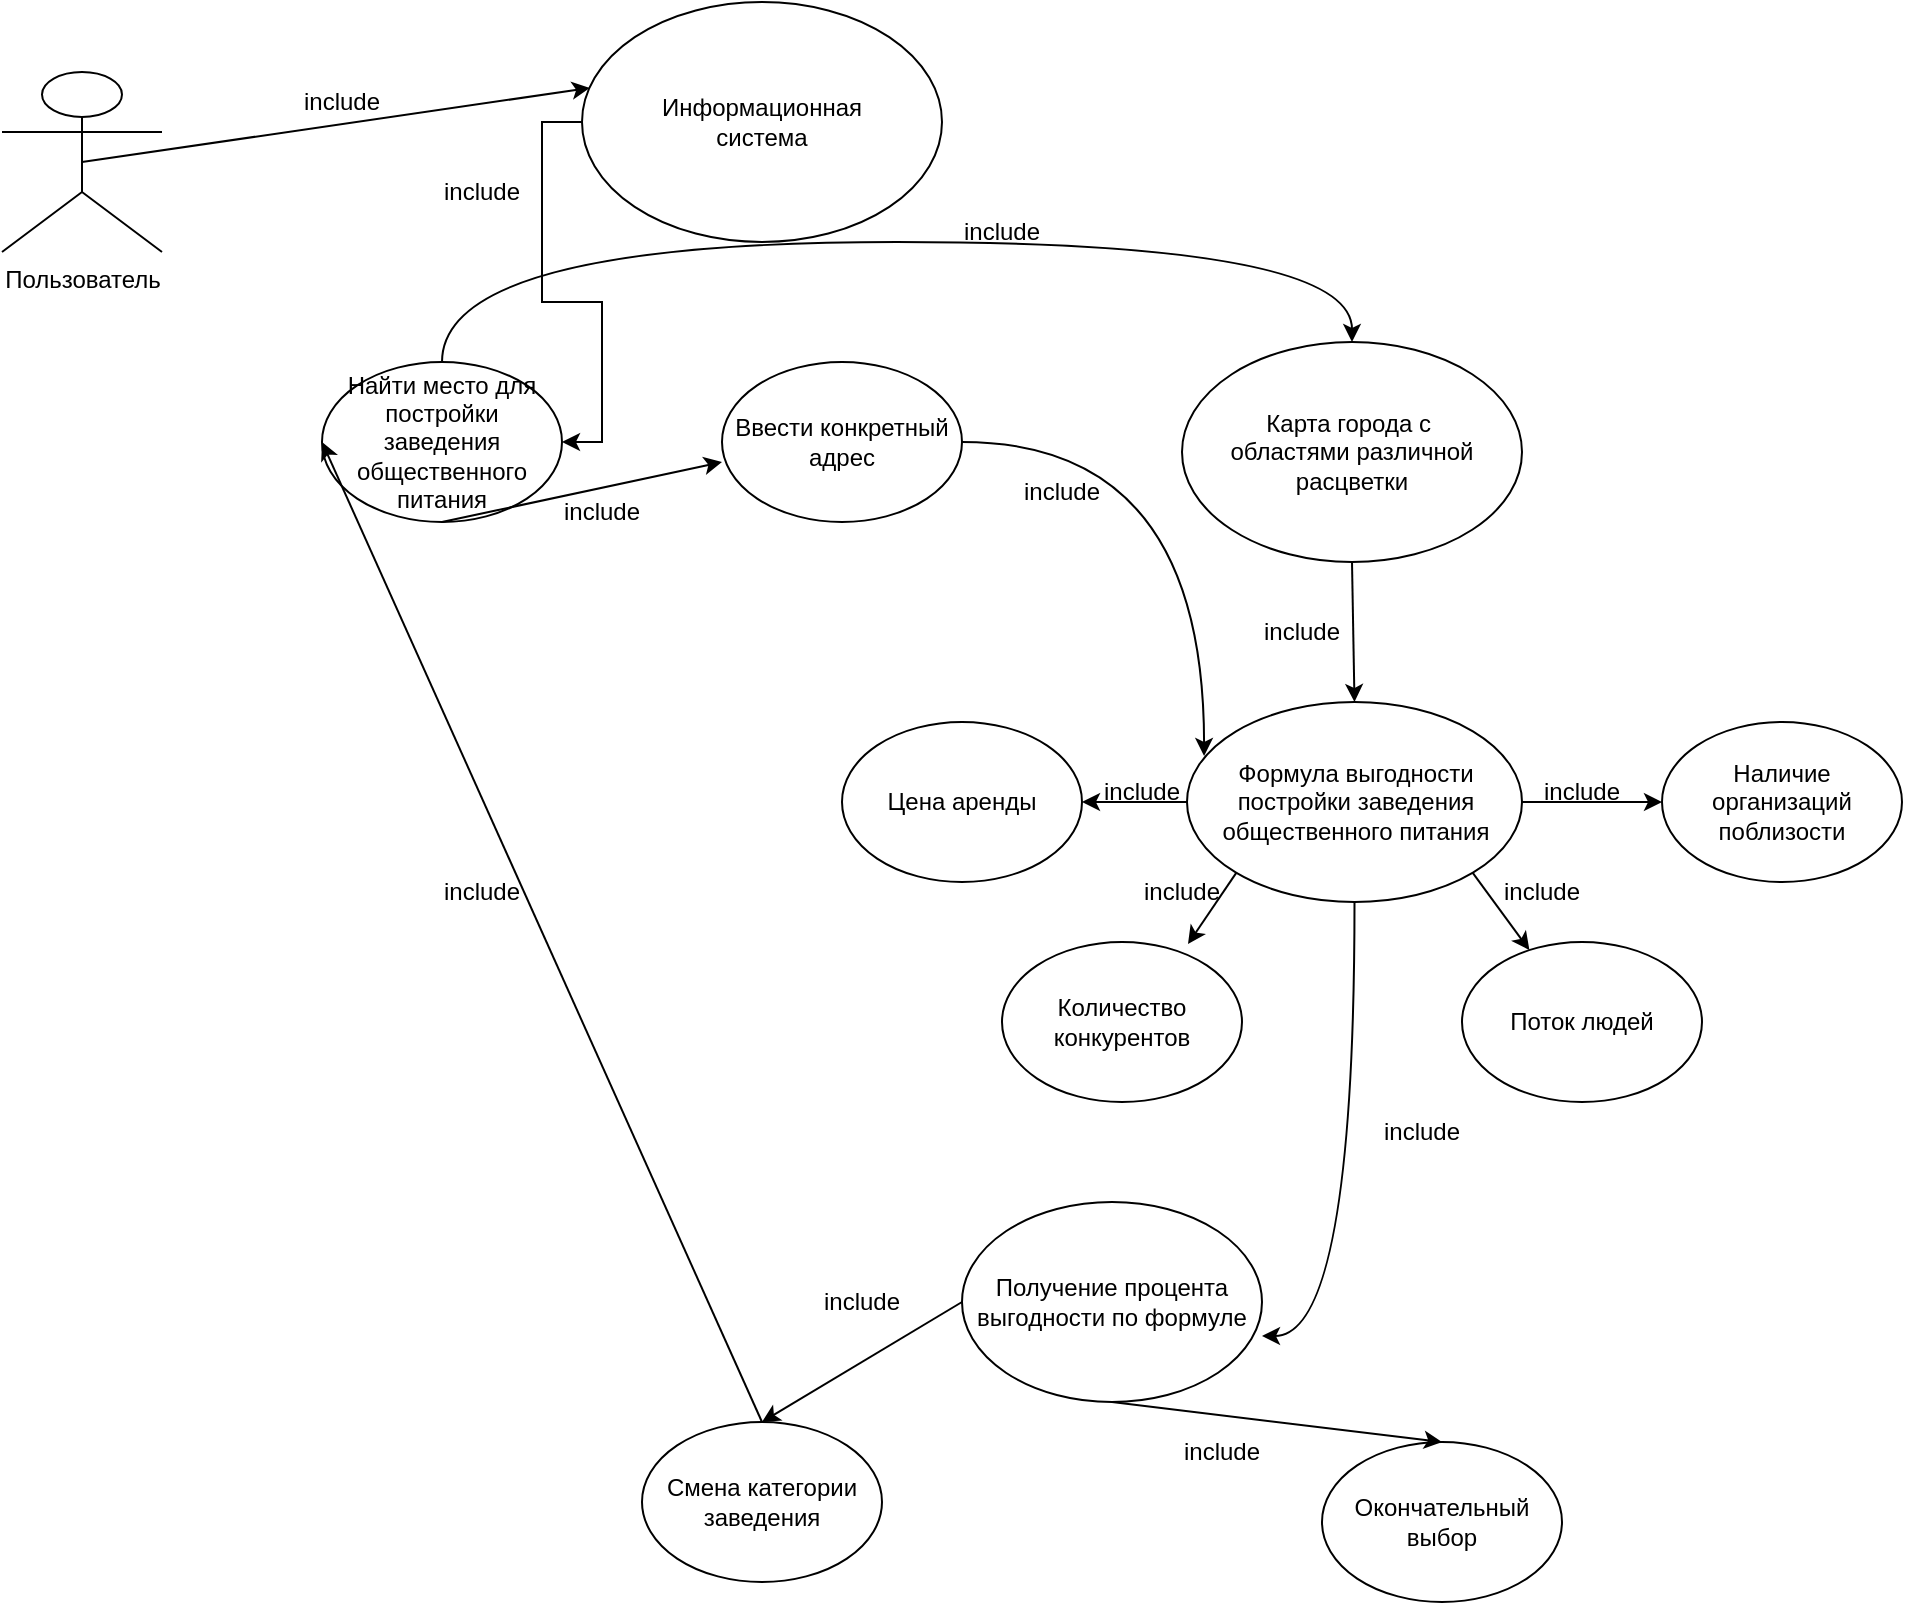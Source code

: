 <mxfile version="20.7.4" type="github">
  <diagram id="evIK6hi9-H3vUto9CSPa" name="Страница 1">
    <mxGraphModel dx="1687" dy="869" grid="1" gridSize="10" guides="1" tooltips="1" connect="1" arrows="1" fold="1" page="1" pageScale="1" pageWidth="2339" pageHeight="3300" math="0" shadow="0">
      <root>
        <mxCell id="0" />
        <mxCell id="1" parent="0" />
        <mxCell id="R_8RCk8jp2wtUIdCuoWz-1" value="Пользователь" style="shape=umlActor;verticalLabelPosition=bottom;verticalAlign=top;html=1;outlineConnect=0;" parent="1" vertex="1">
          <mxGeometry x="370" y="135" width="80" height="90" as="geometry" />
        </mxCell>
        <mxCell id="o1isj-nAHH9bJfHxb-3l-3" style="edgeStyle=orthogonalEdgeStyle;rounded=0;orthogonalLoop=1;jettySize=auto;html=1;entryX=1;entryY=0.5;entryDx=0;entryDy=0;" edge="1" parent="1" source="R_8RCk8jp2wtUIdCuoWz-2" target="R_8RCk8jp2wtUIdCuoWz-25">
          <mxGeometry relative="1" as="geometry" />
        </mxCell>
        <mxCell id="R_8RCk8jp2wtUIdCuoWz-2" value="Информационная&lt;br&gt;система" style="ellipse;whiteSpace=wrap;html=1;" parent="1" vertex="1">
          <mxGeometry x="660" y="100" width="180" height="120" as="geometry" />
        </mxCell>
        <mxCell id="R_8RCk8jp2wtUIdCuoWz-4" value="Карта города с&amp;nbsp;&lt;br&gt;областями различной расцветки" style="ellipse;whiteSpace=wrap;html=1;" parent="1" vertex="1">
          <mxGeometry x="960" y="270" width="170" height="110" as="geometry" />
        </mxCell>
        <mxCell id="o1isj-nAHH9bJfHxb-3l-7" style="edgeStyle=orthogonalEdgeStyle;curved=1;rounded=0;orthogonalLoop=1;jettySize=auto;html=1;entryX=1;entryY=0.67;entryDx=0;entryDy=0;entryPerimeter=0;" edge="1" parent="1" source="R_8RCk8jp2wtUIdCuoWz-5" target="R_8RCk8jp2wtUIdCuoWz-31">
          <mxGeometry relative="1" as="geometry" />
        </mxCell>
        <mxCell id="R_8RCk8jp2wtUIdCuoWz-5" value="Формула выгодности&lt;br&gt;постройки заведения&lt;br&gt;общественного питания" style="ellipse;whiteSpace=wrap;html=1;" parent="1" vertex="1">
          <mxGeometry x="962.5" y="450" width="167.5" height="100" as="geometry" />
        </mxCell>
        <mxCell id="R_8RCk8jp2wtUIdCuoWz-6" value="" style="endArrow=classic;html=1;rounded=0;exitX=0.5;exitY=1;exitDx=0;exitDy=0;entryX=0.5;entryY=0;entryDx=0;entryDy=0;" parent="1" source="R_8RCk8jp2wtUIdCuoWz-4" target="R_8RCk8jp2wtUIdCuoWz-5" edge="1">
          <mxGeometry width="50" height="50" relative="1" as="geometry">
            <mxPoint x="910" y="440" as="sourcePoint" />
            <mxPoint x="960" y="390" as="targetPoint" />
          </mxGeometry>
        </mxCell>
        <mxCell id="R_8RCk8jp2wtUIdCuoWz-7" value="Наличие организаций поблизости" style="ellipse;whiteSpace=wrap;html=1;" parent="1" vertex="1">
          <mxGeometry x="1200" y="460" width="120" height="80" as="geometry" />
        </mxCell>
        <mxCell id="R_8RCk8jp2wtUIdCuoWz-8" value="Количество конкурентов" style="ellipse;whiteSpace=wrap;html=1;" parent="1" vertex="1">
          <mxGeometry x="870" y="570" width="120" height="80" as="geometry" />
        </mxCell>
        <mxCell id="R_8RCk8jp2wtUIdCuoWz-9" value="Поток людей" style="ellipse;whiteSpace=wrap;html=1;" parent="1" vertex="1">
          <mxGeometry x="1100" y="570" width="120" height="80" as="geometry" />
        </mxCell>
        <mxCell id="R_8RCk8jp2wtUIdCuoWz-10" value="Цена аренды" style="ellipse;whiteSpace=wrap;html=1;" parent="1" vertex="1">
          <mxGeometry x="790" y="460" width="120" height="80" as="geometry" />
        </mxCell>
        <mxCell id="R_8RCk8jp2wtUIdCuoWz-12" value="" style="endArrow=classic;html=1;rounded=0;exitX=0;exitY=0.5;exitDx=0;exitDy=0;entryX=1;entryY=0.5;entryDx=0;entryDy=0;" parent="1" source="R_8RCk8jp2wtUIdCuoWz-5" target="R_8RCk8jp2wtUIdCuoWz-10" edge="1">
          <mxGeometry width="50" height="50" relative="1" as="geometry">
            <mxPoint x="820" y="370" as="sourcePoint" />
            <mxPoint x="870" y="320" as="targetPoint" />
          </mxGeometry>
        </mxCell>
        <mxCell id="R_8RCk8jp2wtUIdCuoWz-13" value="" style="endArrow=classic;html=1;rounded=0;exitX=0;exitY=1;exitDx=0;exitDy=0;entryX=0.775;entryY=0.013;entryDx=0;entryDy=0;entryPerimeter=0;" parent="1" source="R_8RCk8jp2wtUIdCuoWz-5" target="R_8RCk8jp2wtUIdCuoWz-8" edge="1">
          <mxGeometry width="50" height="50" relative="1" as="geometry">
            <mxPoint x="830" y="380" as="sourcePoint" />
            <mxPoint x="880" y="330" as="targetPoint" />
          </mxGeometry>
        </mxCell>
        <mxCell id="R_8RCk8jp2wtUIdCuoWz-14" value="" style="endArrow=classic;html=1;rounded=0;exitX=1;exitY=1;exitDx=0;exitDy=0;" parent="1" source="R_8RCk8jp2wtUIdCuoWz-5" target="R_8RCk8jp2wtUIdCuoWz-9" edge="1">
          <mxGeometry width="50" height="50" relative="1" as="geometry">
            <mxPoint x="840" y="390" as="sourcePoint" />
            <mxPoint x="890" y="340" as="targetPoint" />
          </mxGeometry>
        </mxCell>
        <mxCell id="R_8RCk8jp2wtUIdCuoWz-15" value="" style="endArrow=classic;html=1;rounded=0;exitX=1;exitY=0.5;exitDx=0;exitDy=0;entryX=0;entryY=0.5;entryDx=0;entryDy=0;" parent="1" source="R_8RCk8jp2wtUIdCuoWz-5" target="R_8RCk8jp2wtUIdCuoWz-7" edge="1">
          <mxGeometry width="50" height="50" relative="1" as="geometry">
            <mxPoint x="850" y="400" as="sourcePoint" />
            <mxPoint x="900" y="350" as="targetPoint" />
          </mxGeometry>
        </mxCell>
        <mxCell id="R_8RCk8jp2wtUIdCuoWz-19" value="include" style="text;html=1;strokeColor=none;fillColor=none;align=center;verticalAlign=middle;whiteSpace=wrap;rounded=0;" parent="1" vertex="1">
          <mxGeometry x="840" y="200" width="60" height="30" as="geometry" />
        </mxCell>
        <mxCell id="R_8RCk8jp2wtUIdCuoWz-20" value="include" style="text;html=1;strokeColor=none;fillColor=none;align=center;verticalAlign=middle;whiteSpace=wrap;rounded=0;" parent="1" vertex="1">
          <mxGeometry x="990" y="400" width="60" height="30" as="geometry" />
        </mxCell>
        <mxCell id="R_8RCk8jp2wtUIdCuoWz-21" value="include" style="text;html=1;strokeColor=none;fillColor=none;align=center;verticalAlign=middle;whiteSpace=wrap;rounded=0;" parent="1" vertex="1">
          <mxGeometry x="1130" y="480" width="60" height="30" as="geometry" />
        </mxCell>
        <mxCell id="R_8RCk8jp2wtUIdCuoWz-22" value="include" style="text;html=1;strokeColor=none;fillColor=none;align=center;verticalAlign=middle;whiteSpace=wrap;rounded=0;" parent="1" vertex="1">
          <mxGeometry x="910" y="480" width="60" height="30" as="geometry" />
        </mxCell>
        <mxCell id="R_8RCk8jp2wtUIdCuoWz-23" value="include" style="text;html=1;strokeColor=none;fillColor=none;align=center;verticalAlign=middle;whiteSpace=wrap;rounded=0;" parent="1" vertex="1">
          <mxGeometry x="930" y="530" width="60" height="30" as="geometry" />
        </mxCell>
        <mxCell id="R_8RCk8jp2wtUIdCuoWz-24" value="include" style="text;html=1;strokeColor=none;fillColor=none;align=center;verticalAlign=middle;whiteSpace=wrap;rounded=0;" parent="1" vertex="1">
          <mxGeometry x="1110" y="530" width="60" height="30" as="geometry" />
        </mxCell>
        <mxCell id="o1isj-nAHH9bJfHxb-3l-5" style="edgeStyle=orthogonalEdgeStyle;rounded=0;orthogonalLoop=1;jettySize=auto;html=1;curved=1;" edge="1" parent="1" source="R_8RCk8jp2wtUIdCuoWz-25" target="R_8RCk8jp2wtUIdCuoWz-4">
          <mxGeometry relative="1" as="geometry">
            <Array as="points">
              <mxPoint x="1045" y="220" />
            </Array>
          </mxGeometry>
        </mxCell>
        <mxCell id="R_8RCk8jp2wtUIdCuoWz-25" value="Найти место для постройки заведения общественного питания" style="ellipse;whiteSpace=wrap;html=1;" parent="1" vertex="1">
          <mxGeometry x="530" y="280" width="120" height="80" as="geometry" />
        </mxCell>
        <mxCell id="R_8RCk8jp2wtUIdCuoWz-26" value="" style="endArrow=classic;html=1;rounded=0;entryX=0.022;entryY=0.358;entryDx=0;entryDy=0;exitX=0.5;exitY=0.5;exitDx=0;exitDy=0;exitPerimeter=0;entryPerimeter=0;" parent="1" source="R_8RCk8jp2wtUIdCuoWz-1" target="R_8RCk8jp2wtUIdCuoWz-2" edge="1">
          <mxGeometry width="50" height="50" relative="1" as="geometry">
            <mxPoint x="430" y="280" as="sourcePoint" />
            <mxPoint x="480" y="230" as="targetPoint" />
          </mxGeometry>
        </mxCell>
        <mxCell id="o1isj-nAHH9bJfHxb-3l-6" style="edgeStyle=orthogonalEdgeStyle;curved=1;rounded=0;orthogonalLoop=1;jettySize=auto;html=1;entryX=0.051;entryY=0.27;entryDx=0;entryDy=0;entryPerimeter=0;" edge="1" parent="1" source="R_8RCk8jp2wtUIdCuoWz-28" target="R_8RCk8jp2wtUIdCuoWz-5">
          <mxGeometry relative="1" as="geometry" />
        </mxCell>
        <mxCell id="R_8RCk8jp2wtUIdCuoWz-28" value="Ввести конкретный адрес" style="ellipse;whiteSpace=wrap;html=1;" parent="1" vertex="1">
          <mxGeometry x="730" y="280" width="120" height="80" as="geometry" />
        </mxCell>
        <mxCell id="R_8RCk8jp2wtUIdCuoWz-30" value="" style="endArrow=classic;html=1;rounded=0;exitX=0.5;exitY=1;exitDx=0;exitDy=0;entryX=0.5;entryY=0;entryDx=0;entryDy=0;" parent="1" source="R_8RCk8jp2wtUIdCuoWz-25" edge="1">
          <mxGeometry width="50" height="50" relative="1" as="geometry">
            <mxPoint x="600" y="400" as="sourcePoint" />
            <mxPoint x="730" y="330" as="targetPoint" />
          </mxGeometry>
        </mxCell>
        <mxCell id="R_8RCk8jp2wtUIdCuoWz-31" value="Получение процента выгодности по формуле" style="ellipse;whiteSpace=wrap;html=1;" parent="1" vertex="1">
          <mxGeometry x="850" y="700" width="150" height="100" as="geometry" />
        </mxCell>
        <mxCell id="R_8RCk8jp2wtUIdCuoWz-34" value="Смена категории заведения" style="ellipse;whiteSpace=wrap;html=1;" parent="1" vertex="1">
          <mxGeometry x="690" y="810" width="120" height="80" as="geometry" />
        </mxCell>
        <mxCell id="R_8RCk8jp2wtUIdCuoWz-35" value="" style="endArrow=classic;html=1;rounded=0;exitX=0;exitY=0.5;exitDx=0;exitDy=0;entryX=0.5;entryY=0;entryDx=0;entryDy=0;" parent="1" source="R_8RCk8jp2wtUIdCuoWz-31" target="R_8RCk8jp2wtUIdCuoWz-34" edge="1">
          <mxGeometry width="50" height="50" relative="1" as="geometry">
            <mxPoint x="630" y="700" as="sourcePoint" />
            <mxPoint x="680" y="650" as="targetPoint" />
          </mxGeometry>
        </mxCell>
        <mxCell id="R_8RCk8jp2wtUIdCuoWz-36" value="Окончательный выбор" style="ellipse;whiteSpace=wrap;html=1;" parent="1" vertex="1">
          <mxGeometry x="1030" y="820" width="120" height="80" as="geometry" />
        </mxCell>
        <mxCell id="R_8RCk8jp2wtUIdCuoWz-37" value="" style="endArrow=classic;html=1;rounded=0;exitX=0.5;exitY=1;exitDx=0;exitDy=0;entryX=0.5;entryY=0;entryDx=0;entryDy=0;" parent="1" source="R_8RCk8jp2wtUIdCuoWz-31" target="R_8RCk8jp2wtUIdCuoWz-36" edge="1">
          <mxGeometry width="50" height="50" relative="1" as="geometry">
            <mxPoint x="630" y="780" as="sourcePoint" />
            <mxPoint x="680" y="730" as="targetPoint" />
          </mxGeometry>
        </mxCell>
        <mxCell id="R_8RCk8jp2wtUIdCuoWz-38" value="" style="endArrow=classic;html=1;rounded=0;exitX=0.5;exitY=0;exitDx=0;exitDy=0;entryX=0;entryY=0.5;entryDx=0;entryDy=0;" parent="1" source="R_8RCk8jp2wtUIdCuoWz-34" target="R_8RCk8jp2wtUIdCuoWz-25" edge="1">
          <mxGeometry width="50" height="50" relative="1" as="geometry">
            <mxPoint x="930" y="590" as="sourcePoint" />
            <mxPoint x="980" y="540" as="targetPoint" />
          </mxGeometry>
        </mxCell>
        <mxCell id="R_8RCk8jp2wtUIdCuoWz-39" value="include" style="text;html=1;strokeColor=none;fillColor=none;align=center;verticalAlign=middle;whiteSpace=wrap;rounded=0;" parent="1" vertex="1">
          <mxGeometry x="510" y="135" width="60" height="30" as="geometry" />
        </mxCell>
        <mxCell id="R_8RCk8jp2wtUIdCuoWz-40" value="include" style="text;html=1;strokeColor=none;fillColor=none;align=center;verticalAlign=middle;whiteSpace=wrap;rounded=0;" parent="1" vertex="1">
          <mxGeometry x="640" y="340" width="60" height="30" as="geometry" />
        </mxCell>
        <mxCell id="R_8RCk8jp2wtUIdCuoWz-44" value="include" style="text;html=1;strokeColor=none;fillColor=none;align=center;verticalAlign=middle;whiteSpace=wrap;rounded=0;" parent="1" vertex="1">
          <mxGeometry x="770" y="735" width="60" height="30" as="geometry" />
        </mxCell>
        <mxCell id="R_8RCk8jp2wtUIdCuoWz-45" value="include" style="text;html=1;strokeColor=none;fillColor=none;align=center;verticalAlign=middle;whiteSpace=wrap;rounded=0;" parent="1" vertex="1">
          <mxGeometry x="1050" y="650" width="60" height="30" as="geometry" />
        </mxCell>
        <mxCell id="R_8RCk8jp2wtUIdCuoWz-46" value="include" style="text;html=1;strokeColor=none;fillColor=none;align=center;verticalAlign=middle;whiteSpace=wrap;rounded=0;" parent="1" vertex="1">
          <mxGeometry x="580" y="530" width="60" height="30" as="geometry" />
        </mxCell>
        <mxCell id="o1isj-nAHH9bJfHxb-3l-4" value="include" style="text;html=1;strokeColor=none;fillColor=none;align=center;verticalAlign=middle;whiteSpace=wrap;rounded=0;" vertex="1" parent="1">
          <mxGeometry x="580" y="180" width="60" height="30" as="geometry" />
        </mxCell>
        <mxCell id="o1isj-nAHH9bJfHxb-3l-8" value="include" style="text;html=1;strokeColor=none;fillColor=none;align=center;verticalAlign=middle;whiteSpace=wrap;rounded=0;" vertex="1" parent="1">
          <mxGeometry x="950" y="810" width="60" height="30" as="geometry" />
        </mxCell>
        <mxCell id="o1isj-nAHH9bJfHxb-3l-9" value="include" style="text;html=1;strokeColor=none;fillColor=none;align=center;verticalAlign=middle;whiteSpace=wrap;rounded=0;" vertex="1" parent="1">
          <mxGeometry x="870" y="330" width="60" height="30" as="geometry" />
        </mxCell>
      </root>
    </mxGraphModel>
  </diagram>
</mxfile>
